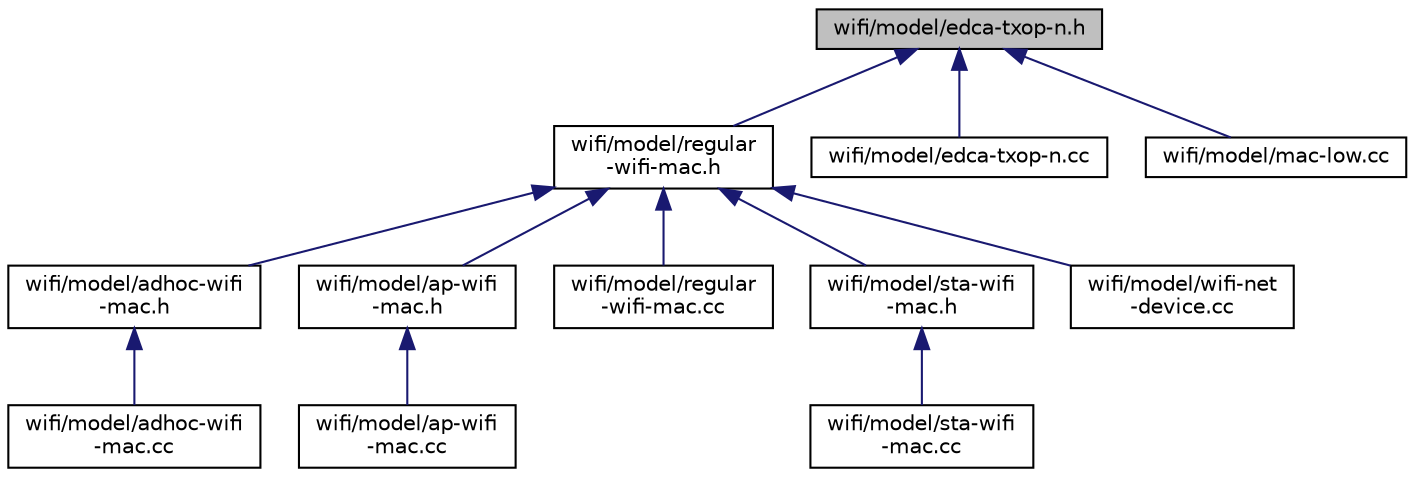 digraph "wifi/model/edca-txop-n.h"
{
  edge [fontname="Helvetica",fontsize="10",labelfontname="Helvetica",labelfontsize="10"];
  node [fontname="Helvetica",fontsize="10",shape=record];
  Node1 [label="wifi/model/edca-txop-n.h",height=0.2,width=0.4,color="black", fillcolor="grey75", style="filled", fontcolor="black"];
  Node1 -> Node2 [dir="back",color="midnightblue",fontsize="10",style="solid"];
  Node2 [label="wifi/model/regular\l-wifi-mac.h",height=0.2,width=0.4,color="black", fillcolor="white", style="filled",URL="$db/df5/regular-wifi-mac_8h.html"];
  Node2 -> Node3 [dir="back",color="midnightblue",fontsize="10",style="solid"];
  Node3 [label="wifi/model/adhoc-wifi\l-mac.h",height=0.2,width=0.4,color="black", fillcolor="white", style="filled",URL="$d9/daa/adhoc-wifi-mac_8h.html"];
  Node3 -> Node4 [dir="back",color="midnightblue",fontsize="10",style="solid"];
  Node4 [label="wifi/model/adhoc-wifi\l-mac.cc",height=0.2,width=0.4,color="black", fillcolor="white", style="filled",URL="$d5/d56/adhoc-wifi-mac_8cc.html"];
  Node2 -> Node5 [dir="back",color="midnightblue",fontsize="10",style="solid"];
  Node5 [label="wifi/model/ap-wifi\l-mac.h",height=0.2,width=0.4,color="black", fillcolor="white", style="filled",URL="$da/d51/ap-wifi-mac_8h.html"];
  Node5 -> Node6 [dir="back",color="midnightblue",fontsize="10",style="solid"];
  Node6 [label="wifi/model/ap-wifi\l-mac.cc",height=0.2,width=0.4,color="black", fillcolor="white", style="filled",URL="$da/d2b/ap-wifi-mac_8cc.html"];
  Node2 -> Node7 [dir="back",color="midnightblue",fontsize="10",style="solid"];
  Node7 [label="wifi/model/regular\l-wifi-mac.cc",height=0.2,width=0.4,color="black", fillcolor="white", style="filled",URL="$d7/d72/regular-wifi-mac_8cc.html"];
  Node2 -> Node8 [dir="back",color="midnightblue",fontsize="10",style="solid"];
  Node8 [label="wifi/model/sta-wifi\l-mac.h",height=0.2,width=0.4,color="black", fillcolor="white", style="filled",URL="$d0/d96/sta-wifi-mac_8h.html"];
  Node8 -> Node9 [dir="back",color="midnightblue",fontsize="10",style="solid"];
  Node9 [label="wifi/model/sta-wifi\l-mac.cc",height=0.2,width=0.4,color="black", fillcolor="white", style="filled",URL="$dd/d2f/sta-wifi-mac_8cc.html"];
  Node2 -> Node10 [dir="back",color="midnightblue",fontsize="10",style="solid"];
  Node10 [label="wifi/model/wifi-net\l-device.cc",height=0.2,width=0.4,color="black", fillcolor="white", style="filled",URL="$df/dcd/wifi-net-device_8cc.html"];
  Node1 -> Node11 [dir="back",color="midnightblue",fontsize="10",style="solid"];
  Node11 [label="wifi/model/edca-txop-n.cc",height=0.2,width=0.4,color="black", fillcolor="white", style="filled",URL="$d4/d78/edca-txop-n_8cc.html"];
  Node1 -> Node12 [dir="back",color="midnightblue",fontsize="10",style="solid"];
  Node12 [label="wifi/model/mac-low.cc",height=0.2,width=0.4,color="black", fillcolor="white", style="filled",URL="$da/d35/mac-low_8cc.html"];
}
